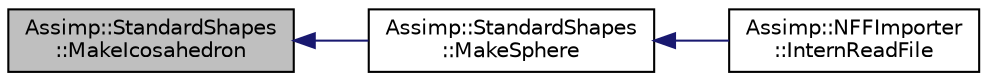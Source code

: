 digraph "Assimp::StandardShapes::MakeIcosahedron"
{
  edge [fontname="Helvetica",fontsize="10",labelfontname="Helvetica",labelfontsize="10"];
  node [fontname="Helvetica",fontsize="10",shape=record];
  rankdir="LR";
  Node1 [label="Assimp::StandardShapes\l::MakeIcosahedron",height=0.2,width=0.4,color="black", fillcolor="grey75", style="filled", fontcolor="black"];
  Node1 -> Node2 [dir="back",color="midnightblue",fontsize="10",style="solid"];
  Node2 [label="Assimp::StandardShapes\l::MakeSphere",height=0.2,width=0.4,color="black", fillcolor="white", style="filled",URL="$class_assimp_1_1_standard_shapes.html#a6fa5ddd1a3942f714fb76ec9ac1f38c8",tooltip="Generates a sphere. "];
  Node2 -> Node3 [dir="back",color="midnightblue",fontsize="10",style="solid"];
  Node3 [label="Assimp::NFFImporter\l::InternReadFile",height=0.2,width=0.4,color="black", fillcolor="white", style="filled",URL="$class_assimp_1_1_n_f_f_importer.html#a97c20ab69758da48642dc690ab4a7b65"];
}
